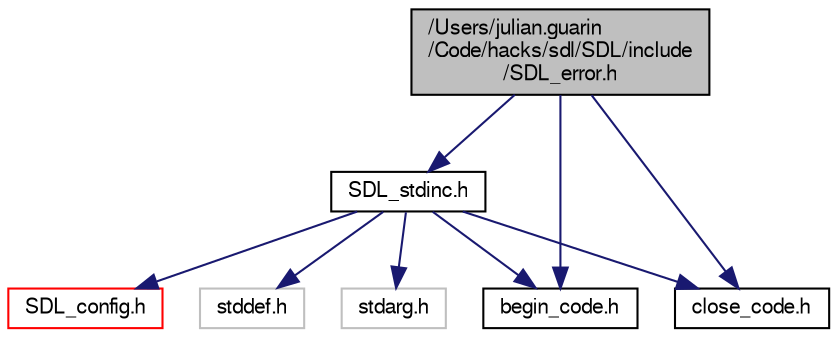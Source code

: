 digraph "/Users/julian.guarin/Code/hacks/sdl/SDL/include/SDL_error.h"
{
  edge [fontname="FreeSans",fontsize="10",labelfontname="FreeSans",labelfontsize="10"];
  node [fontname="FreeSans",fontsize="10",shape=record];
  Node0 [label="/Users/julian.guarin\l/Code/hacks/sdl/SDL/include\l/SDL_error.h",height=0.2,width=0.4,color="black", fillcolor="grey75", style="filled", fontcolor="black"];
  Node0 -> Node1 [color="midnightblue",fontsize="10",style="solid",fontname="FreeSans"];
  Node1 [label="SDL_stdinc.h",height=0.2,width=0.4,color="black", fillcolor="white", style="filled",URL="$d9/d24/_s_d_l__stdinc_8h.html"];
  Node1 -> Node2 [color="midnightblue",fontsize="10",style="solid",fontname="FreeSans"];
  Node2 [label="SDL_config.h",height=0.2,width=0.4,color="red", fillcolor="white", style="filled",URL="$d1/d8f/_s_d_l__config_8h.html"];
  Node1 -> Node7 [color="midnightblue",fontsize="10",style="solid",fontname="FreeSans"];
  Node7 [label="stddef.h",height=0.2,width=0.4,color="grey75", fillcolor="white", style="filled"];
  Node1 -> Node8 [color="midnightblue",fontsize="10",style="solid",fontname="FreeSans"];
  Node8 [label="stdarg.h",height=0.2,width=0.4,color="grey75", fillcolor="white", style="filled"];
  Node1 -> Node4 [color="midnightblue",fontsize="10",style="solid",fontname="FreeSans"];
  Node4 [label="begin_code.h",height=0.2,width=0.4,color="black", fillcolor="white", style="filled",URL="$d1/d90/begin__code_8h.html"];
  Node1 -> Node5 [color="midnightblue",fontsize="10",style="solid",fontname="FreeSans"];
  Node5 [label="close_code.h",height=0.2,width=0.4,color="black", fillcolor="white", style="filled",URL="$d0/d2e/close__code_8h.html"];
  Node0 -> Node4 [color="midnightblue",fontsize="10",style="solid",fontname="FreeSans"];
  Node0 -> Node5 [color="midnightblue",fontsize="10",style="solid",fontname="FreeSans"];
}
